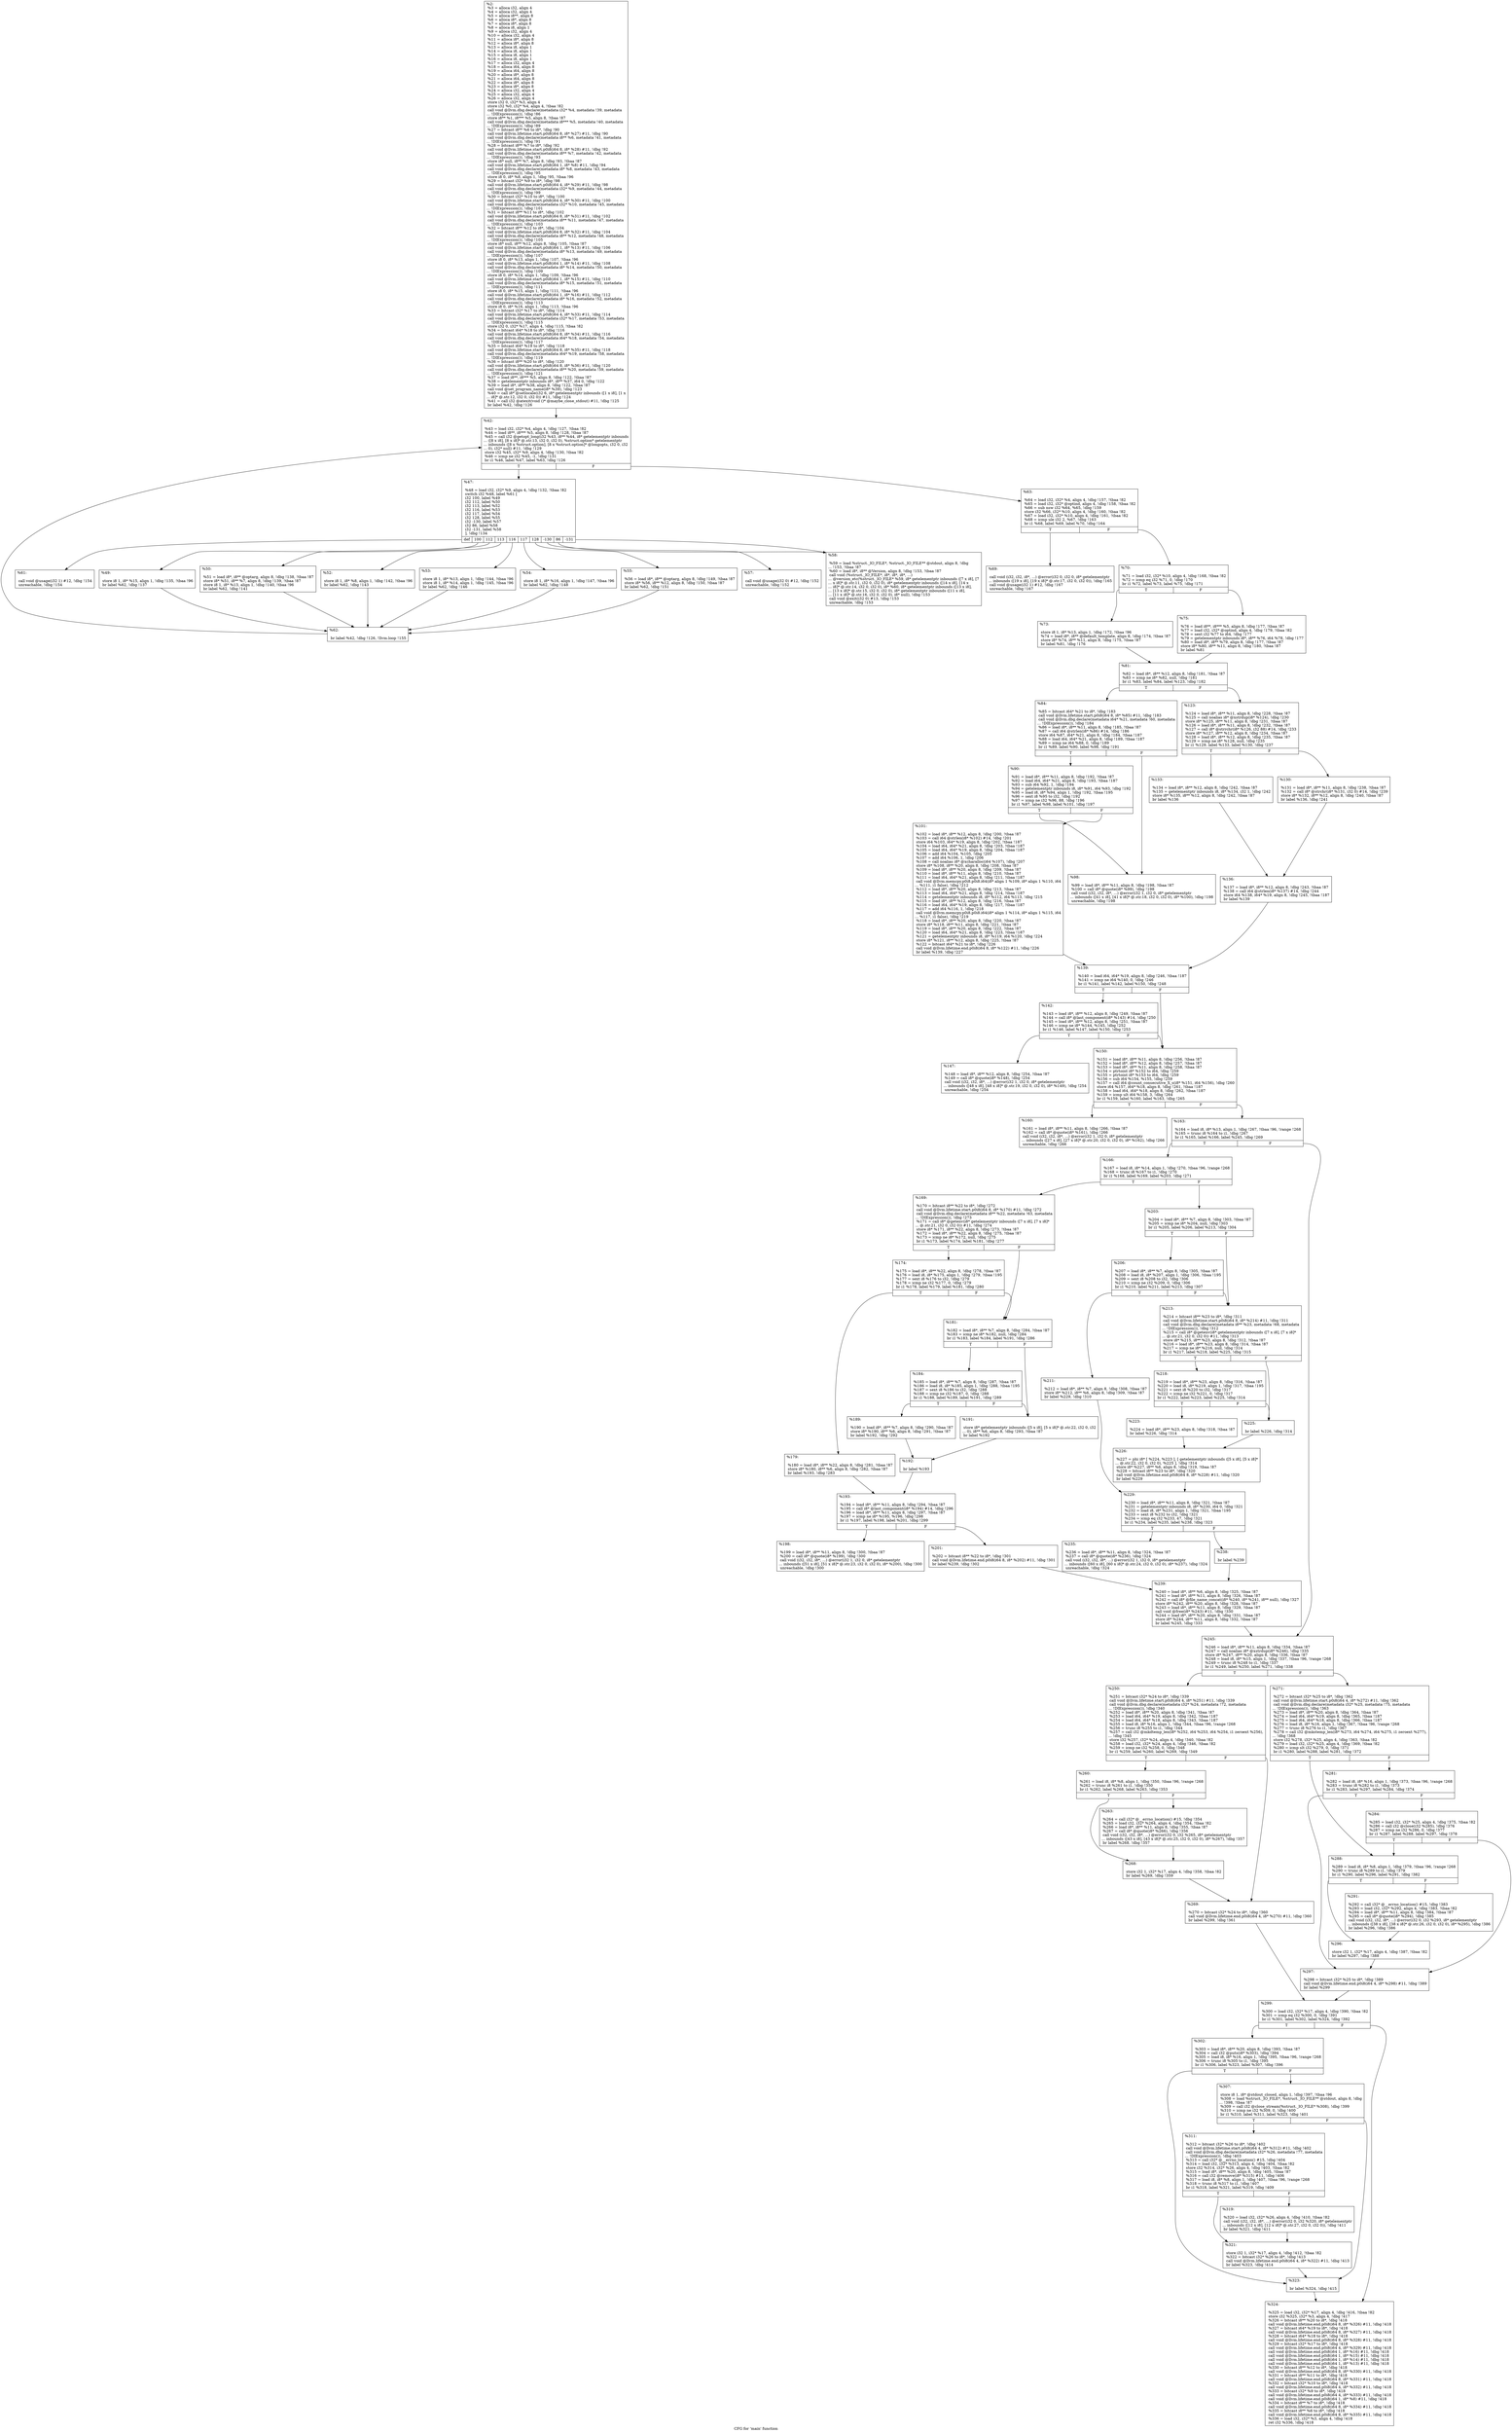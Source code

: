 digraph "CFG for 'main' function" {
	label="CFG for 'main' function";

	Node0x1656ed0 [shape=record,label="{%2:\l  %3 = alloca i32, align 4\l  %4 = alloca i32, align 4\l  %5 = alloca i8**, align 8\l  %6 = alloca i8*, align 8\l  %7 = alloca i8*, align 8\l  %8 = alloca i8, align 1\l  %9 = alloca i32, align 4\l  %10 = alloca i32, align 4\l  %11 = alloca i8*, align 8\l  %12 = alloca i8*, align 8\l  %13 = alloca i8, align 1\l  %14 = alloca i8, align 1\l  %15 = alloca i8, align 1\l  %16 = alloca i8, align 1\l  %17 = alloca i32, align 4\l  %18 = alloca i64, align 8\l  %19 = alloca i64, align 8\l  %20 = alloca i8*, align 8\l  %21 = alloca i64, align 8\l  %22 = alloca i8*, align 8\l  %23 = alloca i8*, align 8\l  %24 = alloca i32, align 4\l  %25 = alloca i32, align 4\l  %26 = alloca i32, align 4\l  store i32 0, i32* %3, align 4\l  store i32 %0, i32* %4, align 4, !tbaa !82\l  call void @llvm.dbg.declare(metadata i32* %4, metadata !39, metadata\l... !DIExpression()), !dbg !86\l  store i8** %1, i8*** %5, align 8, !tbaa !87\l  call void @llvm.dbg.declare(metadata i8*** %5, metadata !40, metadata\l... !DIExpression()), !dbg !89\l  %27 = bitcast i8** %6 to i8*, !dbg !90\l  call void @llvm.lifetime.start.p0i8(i64 8, i8* %27) #11, !dbg !90\l  call void @llvm.dbg.declare(metadata i8** %6, metadata !41, metadata\l... !DIExpression()), !dbg !91\l  %28 = bitcast i8** %7 to i8*, !dbg !92\l  call void @llvm.lifetime.start.p0i8(i64 8, i8* %28) #11, !dbg !92\l  call void @llvm.dbg.declare(metadata i8** %7, metadata !42, metadata\l... !DIExpression()), !dbg !93\l  store i8* null, i8** %7, align 8, !dbg !93, !tbaa !87\l  call void @llvm.lifetime.start.p0i8(i64 1, i8* %8) #11, !dbg !94\l  call void @llvm.dbg.declare(metadata i8* %8, metadata !43, metadata\l... !DIExpression()), !dbg !95\l  store i8 0, i8* %8, align 1, !dbg !95, !tbaa !96\l  %29 = bitcast i32* %9 to i8*, !dbg !98\l  call void @llvm.lifetime.start.p0i8(i64 4, i8* %29) #11, !dbg !98\l  call void @llvm.dbg.declare(metadata i32* %9, metadata !44, metadata\l... !DIExpression()), !dbg !99\l  %30 = bitcast i32* %10 to i8*, !dbg !100\l  call void @llvm.lifetime.start.p0i8(i64 4, i8* %30) #11, !dbg !100\l  call void @llvm.dbg.declare(metadata i32* %10, metadata !45, metadata\l... !DIExpression()), !dbg !101\l  %31 = bitcast i8** %11 to i8*, !dbg !102\l  call void @llvm.lifetime.start.p0i8(i64 8, i8* %31) #11, !dbg !102\l  call void @llvm.dbg.declare(metadata i8** %11, metadata !47, metadata\l... !DIExpression()), !dbg !103\l  %32 = bitcast i8** %12 to i8*, !dbg !104\l  call void @llvm.lifetime.start.p0i8(i64 8, i8* %32) #11, !dbg !104\l  call void @llvm.dbg.declare(metadata i8** %12, metadata !48, metadata\l... !DIExpression()), !dbg !105\l  store i8* null, i8** %12, align 8, !dbg !105, !tbaa !87\l  call void @llvm.lifetime.start.p0i8(i64 1, i8* %13) #11, !dbg !106\l  call void @llvm.dbg.declare(metadata i8* %13, metadata !49, metadata\l... !DIExpression()), !dbg !107\l  store i8 0, i8* %13, align 1, !dbg !107, !tbaa !96\l  call void @llvm.lifetime.start.p0i8(i64 1, i8* %14) #11, !dbg !108\l  call void @llvm.dbg.declare(metadata i8* %14, metadata !50, metadata\l... !DIExpression()), !dbg !109\l  store i8 0, i8* %14, align 1, !dbg !109, !tbaa !96\l  call void @llvm.lifetime.start.p0i8(i64 1, i8* %15) #11, !dbg !110\l  call void @llvm.dbg.declare(metadata i8* %15, metadata !51, metadata\l... !DIExpression()), !dbg !111\l  store i8 0, i8* %15, align 1, !dbg !111, !tbaa !96\l  call void @llvm.lifetime.start.p0i8(i64 1, i8* %16) #11, !dbg !112\l  call void @llvm.dbg.declare(metadata i8* %16, metadata !52, metadata\l... !DIExpression()), !dbg !113\l  store i8 0, i8* %16, align 1, !dbg !113, !tbaa !96\l  %33 = bitcast i32* %17 to i8*, !dbg !114\l  call void @llvm.lifetime.start.p0i8(i64 4, i8* %33) #11, !dbg !114\l  call void @llvm.dbg.declare(metadata i32* %17, metadata !53, metadata\l... !DIExpression()), !dbg !115\l  store i32 0, i32* %17, align 4, !dbg !115, !tbaa !82\l  %34 = bitcast i64* %18 to i8*, !dbg !116\l  call void @llvm.lifetime.start.p0i8(i64 8, i8* %34) #11, !dbg !116\l  call void @llvm.dbg.declare(metadata i64* %18, metadata !54, metadata\l... !DIExpression()), !dbg !117\l  %35 = bitcast i64* %19 to i8*, !dbg !118\l  call void @llvm.lifetime.start.p0i8(i64 8, i8* %35) #11, !dbg !118\l  call void @llvm.dbg.declare(metadata i64* %19, metadata !58, metadata\l... !DIExpression()), !dbg !119\l  %36 = bitcast i8** %20 to i8*, !dbg !120\l  call void @llvm.lifetime.start.p0i8(i64 8, i8* %36) #11, !dbg !120\l  call void @llvm.dbg.declare(metadata i8** %20, metadata !59, metadata\l... !DIExpression()), !dbg !121\l  %37 = load i8**, i8*** %5, align 8, !dbg !122, !tbaa !87\l  %38 = getelementptr inbounds i8*, i8** %37, i64 0, !dbg !122\l  %39 = load i8*, i8** %38, align 8, !dbg !122, !tbaa !87\l  call void @set_program_name(i8* %39), !dbg !123\l  %40 = call i8* @setlocale(i32 6, i8* getelementptr inbounds ([1 x i8], [1 x\l... i8]* @.str.12, i32 0, i32 0)) #11, !dbg !124\l  %41 = call i32 @atexit(void ()* @maybe_close_stdout) #11, !dbg !125\l  br label %42, !dbg !126\l}"];
	Node0x1656ed0 -> Node0x16571a0;
	Node0x16571a0 [shape=record,label="{%42:\l\l  %43 = load i32, i32* %4, align 4, !dbg !127, !tbaa !82\l  %44 = load i8**, i8*** %5, align 8, !dbg !128, !tbaa !87\l  %45 = call i32 @getopt_long(i32 %43, i8** %44, i8* getelementptr inbounds\l... ([8 x i8], [8 x i8]* @.str.13, i32 0, i32 0), %struct.option* getelementptr\l... inbounds ([8 x %struct.option], [8 x %struct.option]* @longopts, i32 0, i32\l... 0), i32* null) #11, !dbg !129\l  store i32 %45, i32* %9, align 4, !dbg !130, !tbaa !82\l  %46 = icmp ne i32 %45, -1, !dbg !131\l  br i1 %46, label %47, label %63, !dbg !126\l|{<s0>T|<s1>F}}"];
	Node0x16571a0:s0 -> Node0x16571f0;
	Node0x16571a0:s1 -> Node0x1657560;
	Node0x16571f0 [shape=record,label="{%47:\l\l  %48 = load i32, i32* %9, align 4, !dbg !132, !tbaa !82\l  switch i32 %48, label %61 [\l    i32 100, label %49\l    i32 112, label %50\l    i32 113, label %52\l    i32 116, label %53\l    i32 117, label %54\l    i32 128, label %55\l    i32 -130, label %57\l    i32 86, label %58\l    i32 -131, label %58\l  ], !dbg !134\l|{<s0>def|<s1>100|<s2>112|<s3>113|<s4>116|<s5>117|<s6>128|<s7>-130|<s8>86|<s9>-131}}"];
	Node0x16571f0:s0 -> Node0x16574c0;
	Node0x16571f0:s1 -> Node0x1657240;
	Node0x16571f0:s2 -> Node0x1657290;
	Node0x16571f0:s3 -> Node0x16572e0;
	Node0x16571f0:s4 -> Node0x1657330;
	Node0x16571f0:s5 -> Node0x1657380;
	Node0x16571f0:s6 -> Node0x16573d0;
	Node0x16571f0:s7 -> Node0x1657420;
	Node0x16571f0:s8 -> Node0x1657470;
	Node0x16571f0:s9 -> Node0x1657470;
	Node0x1657240 [shape=record,label="{%49:\l\l  store i8 1, i8* %15, align 1, !dbg !135, !tbaa !96\l  br label %62, !dbg !137\l}"];
	Node0x1657240 -> Node0x1657510;
	Node0x1657290 [shape=record,label="{%50:\l\l  %51 = load i8*, i8** @optarg, align 8, !dbg !138, !tbaa !87\l  store i8* %51, i8** %7, align 8, !dbg !139, !tbaa !87\l  store i8 1, i8* %13, align 1, !dbg !140, !tbaa !96\l  br label %62, !dbg !141\l}"];
	Node0x1657290 -> Node0x1657510;
	Node0x16572e0 [shape=record,label="{%52:\l\l  store i8 1, i8* %8, align 1, !dbg !142, !tbaa !96\l  br label %62, !dbg !143\l}"];
	Node0x16572e0 -> Node0x1657510;
	Node0x1657330 [shape=record,label="{%53:\l\l  store i8 1, i8* %13, align 1, !dbg !144, !tbaa !96\l  store i8 1, i8* %14, align 1, !dbg !145, !tbaa !96\l  br label %62, !dbg !146\l}"];
	Node0x1657330 -> Node0x1657510;
	Node0x1657380 [shape=record,label="{%54:\l\l  store i8 1, i8* %16, align 1, !dbg !147, !tbaa !96\l  br label %62, !dbg !148\l}"];
	Node0x1657380 -> Node0x1657510;
	Node0x16573d0 [shape=record,label="{%55:\l\l  %56 = load i8*, i8** @optarg, align 8, !dbg !149, !tbaa !87\l  store i8* %56, i8** %12, align 8, !dbg !150, !tbaa !87\l  br label %62, !dbg !151\l}"];
	Node0x16573d0 -> Node0x1657510;
	Node0x1657420 [shape=record,label="{%57:\l\l  call void @usage(i32 0) #12, !dbg !152\l  unreachable, !dbg !152\l}"];
	Node0x1657470 [shape=record,label="{%58:\l\l  %59 = load %struct._IO_FILE*, %struct._IO_FILE** @stdout, align 8, !dbg\l... !153, !tbaa !87\l  %60 = load i8*, i8** @Version, align 8, !dbg !153, !tbaa !87\l  call void (%struct._IO_FILE*, i8*, i8*, i8*, ...)\l... @version_etc(%struct._IO_FILE* %59, i8* getelementptr inbounds ([7 x i8], [7\l... x i8]* @.str.11, i32 0, i32 0), i8* getelementptr inbounds ([14 x i8], [14 x\l... i8]* @.str.14, i32 0, i32 0), i8* %60, i8* getelementptr inbounds ([13 x i8],\l... [13 x i8]* @.str.15, i32 0, i32 0), i8* getelementptr inbounds ([11 x i8],\l... [11 x i8]* @.str.16, i32 0, i32 0), i8* null), !dbg !153\l  call void @exit(i32 0) #13, !dbg !153\l  unreachable, !dbg !153\l}"];
	Node0x16574c0 [shape=record,label="{%61:\l\l  call void @usage(i32 1) #12, !dbg !154\l  unreachable, !dbg !154\l}"];
	Node0x1657510 [shape=record,label="{%62:\l\l  br label %42, !dbg !126, !llvm.loop !155\l}"];
	Node0x1657510 -> Node0x16571a0;
	Node0x1657560 [shape=record,label="{%63:\l\l  %64 = load i32, i32* %4, align 4, !dbg !157, !tbaa !82\l  %65 = load i32, i32* @optind, align 4, !dbg !158, !tbaa !82\l  %66 = sub nsw i32 %64, %65, !dbg !159\l  store i32 %66, i32* %10, align 4, !dbg !160, !tbaa !82\l  %67 = load i32, i32* %10, align 4, !dbg !161, !tbaa !82\l  %68 = icmp ule i32 2, %67, !dbg !163\l  br i1 %68, label %69, label %70, !dbg !164\l|{<s0>T|<s1>F}}"];
	Node0x1657560:s0 -> Node0x16575b0;
	Node0x1657560:s1 -> Node0x1657600;
	Node0x16575b0 [shape=record,label="{%69:\l\l  call void (i32, i32, i8*, ...) @error(i32 0, i32 0, i8* getelementptr\l... inbounds ([19 x i8], [19 x i8]* @.str.17, i32 0, i32 0)), !dbg !165\l  call void @usage(i32 1) #12, !dbg !167\l  unreachable, !dbg !167\l}"];
	Node0x1657600 [shape=record,label="{%70:\l\l  %71 = load i32, i32* %10, align 4, !dbg !168, !tbaa !82\l  %72 = icmp eq i32 %71, 0, !dbg !170\l  br i1 %72, label %73, label %75, !dbg !171\l|{<s0>T|<s1>F}}"];
	Node0x1657600:s0 -> Node0x1657650;
	Node0x1657600:s1 -> Node0x16576a0;
	Node0x1657650 [shape=record,label="{%73:\l\l  store i8 1, i8* %13, align 1, !dbg !172, !tbaa !96\l  %74 = load i8*, i8** @default_template, align 8, !dbg !174, !tbaa !87\l  store i8* %74, i8** %11, align 8, !dbg !175, !tbaa !87\l  br label %81, !dbg !176\l}"];
	Node0x1657650 -> Node0x16576f0;
	Node0x16576a0 [shape=record,label="{%75:\l\l  %76 = load i8**, i8*** %5, align 8, !dbg !177, !tbaa !87\l  %77 = load i32, i32* @optind, align 4, !dbg !179, !tbaa !82\l  %78 = sext i32 %77 to i64, !dbg !177\l  %79 = getelementptr inbounds i8*, i8** %76, i64 %78, !dbg !177\l  %80 = load i8*, i8** %79, align 8, !dbg !177, !tbaa !87\l  store i8* %80, i8** %11, align 8, !dbg !180, !tbaa !87\l  br label %81\l}"];
	Node0x16576a0 -> Node0x16576f0;
	Node0x16576f0 [shape=record,label="{%81:\l\l  %82 = load i8*, i8** %12, align 8, !dbg !181, !tbaa !87\l  %83 = icmp ne i8* %82, null, !dbg !181\l  br i1 %83, label %84, label %123, !dbg !182\l|{<s0>T|<s1>F}}"];
	Node0x16576f0:s0 -> Node0x1657740;
	Node0x16576f0:s1 -> Node0x1657880;
	Node0x1657740 [shape=record,label="{%84:\l\l  %85 = bitcast i64* %21 to i8*, !dbg !183\l  call void @llvm.lifetime.start.p0i8(i64 8, i8* %85) #11, !dbg !183\l  call void @llvm.dbg.declare(metadata i64* %21, metadata !60, metadata\l... !DIExpression()), !dbg !184\l  %86 = load i8*, i8** %11, align 8, !dbg !185, !tbaa !87\l  %87 = call i64 @strlen(i8* %86) #14, !dbg !186\l  store i64 %87, i64* %21, align 8, !dbg !184, !tbaa !187\l  %88 = load i64, i64* %21, align 8, !dbg !189, !tbaa !187\l  %89 = icmp ne i64 %88, 0, !dbg !189\l  br i1 %89, label %90, label %98, !dbg !191\l|{<s0>T|<s1>F}}"];
	Node0x1657740:s0 -> Node0x1657790;
	Node0x1657740:s1 -> Node0x16577e0;
	Node0x1657790 [shape=record,label="{%90:\l\l  %91 = load i8*, i8** %11, align 8, !dbg !192, !tbaa !87\l  %92 = load i64, i64* %21, align 8, !dbg !193, !tbaa !187\l  %93 = sub i64 %92, 1, !dbg !194\l  %94 = getelementptr inbounds i8, i8* %91, i64 %93, !dbg !192\l  %95 = load i8, i8* %94, align 1, !dbg !192, !tbaa !195\l  %96 = sext i8 %95 to i32, !dbg !192\l  %97 = icmp ne i32 %96, 88, !dbg !196\l  br i1 %97, label %98, label %101, !dbg !197\l|{<s0>T|<s1>F}}"];
	Node0x1657790:s0 -> Node0x16577e0;
	Node0x1657790:s1 -> Node0x1657830;
	Node0x16577e0 [shape=record,label="{%98:\l\l  %99 = load i8*, i8** %11, align 8, !dbg !198, !tbaa !87\l  %100 = call i8* @quote(i8* %99), !dbg !198\l  call void (i32, i32, i8*, ...) @error(i32 1, i32 0, i8* getelementptr\l... inbounds ([41 x i8], [41 x i8]* @.str.18, i32 0, i32 0), i8* %100), !dbg !198\l  unreachable, !dbg !198\l}"];
	Node0x1657830 [shape=record,label="{%101:\l\l  %102 = load i8*, i8** %12, align 8, !dbg !200, !tbaa !87\l  %103 = call i64 @strlen(i8* %102) #14, !dbg !201\l  store i64 %103, i64* %19, align 8, !dbg !202, !tbaa !187\l  %104 = load i64, i64* %21, align 8, !dbg !203, !tbaa !187\l  %105 = load i64, i64* %19, align 8, !dbg !204, !tbaa !187\l  %106 = add i64 %104, %105, !dbg !205\l  %107 = add i64 %106, 1, !dbg !206\l  %108 = call noalias i8* @xcharalloc(i64 %107), !dbg !207\l  store i8* %108, i8** %20, align 8, !dbg !208, !tbaa !87\l  %109 = load i8*, i8** %20, align 8, !dbg !209, !tbaa !87\l  %110 = load i8*, i8** %11, align 8, !dbg !210, !tbaa !87\l  %111 = load i64, i64* %21, align 8, !dbg !211, !tbaa !187\l  call void @llvm.memcpy.p0i8.p0i8.i64(i8* align 1 %109, i8* align 1 %110, i64\l... %111, i1 false), !dbg !212\l  %112 = load i8*, i8** %20, align 8, !dbg !213, !tbaa !87\l  %113 = load i64, i64* %21, align 8, !dbg !214, !tbaa !187\l  %114 = getelementptr inbounds i8, i8* %112, i64 %113, !dbg !215\l  %115 = load i8*, i8** %12, align 8, !dbg !216, !tbaa !87\l  %116 = load i64, i64* %19, align 8, !dbg !217, !tbaa !187\l  %117 = add i64 %116, 1, !dbg !218\l  call void @llvm.memcpy.p0i8.p0i8.i64(i8* align 1 %114, i8* align 1 %115, i64\l... %117, i1 false), !dbg !219\l  %118 = load i8*, i8** %20, align 8, !dbg !220, !tbaa !87\l  store i8* %118, i8** %11, align 8, !dbg !221, !tbaa !87\l  %119 = load i8*, i8** %20, align 8, !dbg !222, !tbaa !87\l  %120 = load i64, i64* %21, align 8, !dbg !223, !tbaa !187\l  %121 = getelementptr inbounds i8, i8* %119, i64 %120, !dbg !224\l  store i8* %121, i8** %12, align 8, !dbg !225, !tbaa !87\l  %122 = bitcast i64* %21 to i8*, !dbg !226\l  call void @llvm.lifetime.end.p0i8(i64 8, i8* %122) #11, !dbg !226\l  br label %139, !dbg !227\l}"];
	Node0x1657830 -> Node0x16579c0;
	Node0x1657880 [shape=record,label="{%123:\l\l  %124 = load i8*, i8** %11, align 8, !dbg !228, !tbaa !87\l  %125 = call noalias i8* @xstrdup(i8* %124), !dbg !230\l  store i8* %125, i8** %11, align 8, !dbg !231, !tbaa !87\l  %126 = load i8*, i8** %11, align 8, !dbg !232, !tbaa !87\l  %127 = call i8* @strrchr(i8* %126, i32 88) #14, !dbg !233\l  store i8* %127, i8** %12, align 8, !dbg !234, !tbaa !87\l  %128 = load i8*, i8** %12, align 8, !dbg !235, !tbaa !87\l  %129 = icmp ne i8* %128, null, !dbg !235\l  br i1 %129, label %133, label %130, !dbg !237\l|{<s0>T|<s1>F}}"];
	Node0x1657880:s0 -> Node0x1657920;
	Node0x1657880:s1 -> Node0x16578d0;
	Node0x16578d0 [shape=record,label="{%130:\l\l  %131 = load i8*, i8** %11, align 8, !dbg !238, !tbaa !87\l  %132 = call i8* @strchr(i8* %131, i32 0) #14, !dbg !239\l  store i8* %132, i8** %12, align 8, !dbg !240, !tbaa !87\l  br label %136, !dbg !241\l}"];
	Node0x16578d0 -> Node0x1657970;
	Node0x1657920 [shape=record,label="{%133:\l\l  %134 = load i8*, i8** %12, align 8, !dbg !242, !tbaa !87\l  %135 = getelementptr inbounds i8, i8* %134, i32 1, !dbg !242\l  store i8* %135, i8** %12, align 8, !dbg !242, !tbaa !87\l  br label %136\l}"];
	Node0x1657920 -> Node0x1657970;
	Node0x1657970 [shape=record,label="{%136:\l\l  %137 = load i8*, i8** %12, align 8, !dbg !243, !tbaa !87\l  %138 = call i64 @strlen(i8* %137) #14, !dbg !244\l  store i64 %138, i64* %19, align 8, !dbg !245, !tbaa !187\l  br label %139\l}"];
	Node0x1657970 -> Node0x16579c0;
	Node0x16579c0 [shape=record,label="{%139:\l\l  %140 = load i64, i64* %19, align 8, !dbg !246, !tbaa !187\l  %141 = icmp ne i64 %140, 0, !dbg !246\l  br i1 %141, label %142, label %150, !dbg !248\l|{<s0>T|<s1>F}}"];
	Node0x16579c0:s0 -> Node0x1657a10;
	Node0x16579c0:s1 -> Node0x1657ab0;
	Node0x1657a10 [shape=record,label="{%142:\l\l  %143 = load i8*, i8** %12, align 8, !dbg !249, !tbaa !87\l  %144 = call i8* @last_component(i8* %143) #14, !dbg !250\l  %145 = load i8*, i8** %12, align 8, !dbg !251, !tbaa !87\l  %146 = icmp ne i8* %144, %145, !dbg !252\l  br i1 %146, label %147, label %150, !dbg !253\l|{<s0>T|<s1>F}}"];
	Node0x1657a10:s0 -> Node0x1657a60;
	Node0x1657a10:s1 -> Node0x1657ab0;
	Node0x1657a60 [shape=record,label="{%147:\l\l  %148 = load i8*, i8** %12, align 8, !dbg !254, !tbaa !87\l  %149 = call i8* @quote(i8* %148), !dbg !254\l  call void (i32, i32, i8*, ...) @error(i32 1, i32 0, i8* getelementptr\l... inbounds ([48 x i8], [48 x i8]* @.str.19, i32 0, i32 0), i8* %149), !dbg !254\l  unreachable, !dbg !254\l}"];
	Node0x1657ab0 [shape=record,label="{%150:\l\l  %151 = load i8*, i8** %11, align 8, !dbg !256, !tbaa !87\l  %152 = load i8*, i8** %12, align 8, !dbg !257, !tbaa !87\l  %153 = load i8*, i8** %11, align 8, !dbg !258, !tbaa !87\l  %154 = ptrtoint i8* %152 to i64, !dbg !259\l  %155 = ptrtoint i8* %153 to i64, !dbg !259\l  %156 = sub i64 %154, %155, !dbg !259\l  %157 = call i64 @count_consecutive_X_s(i8* %151, i64 %156), !dbg !260\l  store i64 %157, i64* %18, align 8, !dbg !261, !tbaa !187\l  %158 = load i64, i64* %18, align 8, !dbg !262, !tbaa !187\l  %159 = icmp ult i64 %158, 3, !dbg !264\l  br i1 %159, label %160, label %163, !dbg !265\l|{<s0>T|<s1>F}}"];
	Node0x1657ab0:s0 -> Node0x1657b00;
	Node0x1657ab0:s1 -> Node0x1657b50;
	Node0x1657b00 [shape=record,label="{%160:\l\l  %161 = load i8*, i8** %11, align 8, !dbg !266, !tbaa !87\l  %162 = call i8* @quote(i8* %161), !dbg !266\l  call void (i32, i32, i8*, ...) @error(i32 1, i32 0, i8* getelementptr\l... inbounds ([27 x i8], [27 x i8]* @.str.20, i32 0, i32 0), i8* %162), !dbg !266\l  unreachable, !dbg !266\l}"];
	Node0x1657b50 [shape=record,label="{%163:\l\l  %164 = load i8, i8* %13, align 1, !dbg !267, !tbaa !96, !range !268\l  %165 = trunc i8 %164 to i1, !dbg !267\l  br i1 %165, label %166, label %245, !dbg !269\l|{<s0>T|<s1>F}}"];
	Node0x1657b50:s0 -> Node0x1657ba0;
	Node0x1657b50:s1 -> Node0x1658320;
	Node0x1657ba0 [shape=record,label="{%166:\l\l  %167 = load i8, i8* %14, align 1, !dbg !270, !tbaa !96, !range !268\l  %168 = trunc i8 %167 to i1, !dbg !270\l  br i1 %168, label %169, label %203, !dbg !271\l|{<s0>T|<s1>F}}"];
	Node0x1657ba0:s0 -> Node0x1657bf0;
	Node0x1657ba0:s1 -> Node0x1657f60;
	Node0x1657bf0 [shape=record,label="{%169:\l\l  %170 = bitcast i8** %22 to i8*, !dbg !272\l  call void @llvm.lifetime.start.p0i8(i64 8, i8* %170) #11, !dbg !272\l  call void @llvm.dbg.declare(metadata i8** %22, metadata !63, metadata\l... !DIExpression()), !dbg !273\l  %171 = call i8* @getenv(i8* getelementptr inbounds ([7 x i8], [7 x i8]*\l... @.str.21, i32 0, i32 0)) #11, !dbg !274\l  store i8* %171, i8** %22, align 8, !dbg !273, !tbaa !87\l  %172 = load i8*, i8** %22, align 8, !dbg !275, !tbaa !87\l  %173 = icmp ne i8* %172, null, !dbg !275\l  br i1 %173, label %174, label %181, !dbg !277\l|{<s0>T|<s1>F}}"];
	Node0x1657bf0:s0 -> Node0x1657c40;
	Node0x1657bf0:s1 -> Node0x1657ce0;
	Node0x1657c40 [shape=record,label="{%174:\l\l  %175 = load i8*, i8** %22, align 8, !dbg !278, !tbaa !87\l  %176 = load i8, i8* %175, align 1, !dbg !279, !tbaa !195\l  %177 = sext i8 %176 to i32, !dbg !279\l  %178 = icmp ne i32 %177, 0, !dbg !279\l  br i1 %178, label %179, label %181, !dbg !280\l|{<s0>T|<s1>F}}"];
	Node0x1657c40:s0 -> Node0x1657c90;
	Node0x1657c40:s1 -> Node0x1657ce0;
	Node0x1657c90 [shape=record,label="{%179:\l\l  %180 = load i8*, i8** %22, align 8, !dbg !281, !tbaa !87\l  store i8* %180, i8** %6, align 8, !dbg !282, !tbaa !87\l  br label %193, !dbg !283\l}"];
	Node0x1657c90 -> Node0x1657e70;
	Node0x1657ce0 [shape=record,label="{%181:\l\l  %182 = load i8*, i8** %7, align 8, !dbg !284, !tbaa !87\l  %183 = icmp ne i8* %182, null, !dbg !284\l  br i1 %183, label %184, label %191, !dbg !286\l|{<s0>T|<s1>F}}"];
	Node0x1657ce0:s0 -> Node0x1657d30;
	Node0x1657ce0:s1 -> Node0x1657dd0;
	Node0x1657d30 [shape=record,label="{%184:\l\l  %185 = load i8*, i8** %7, align 8, !dbg !287, !tbaa !87\l  %186 = load i8, i8* %185, align 1, !dbg !288, !tbaa !195\l  %187 = sext i8 %186 to i32, !dbg !288\l  %188 = icmp ne i32 %187, 0, !dbg !288\l  br i1 %188, label %189, label %191, !dbg !289\l|{<s0>T|<s1>F}}"];
	Node0x1657d30:s0 -> Node0x1657d80;
	Node0x1657d30:s1 -> Node0x1657dd0;
	Node0x1657d80 [shape=record,label="{%189:\l\l  %190 = load i8*, i8** %7, align 8, !dbg !290, !tbaa !87\l  store i8* %190, i8** %6, align 8, !dbg !291, !tbaa !87\l  br label %192, !dbg !292\l}"];
	Node0x1657d80 -> Node0x1657e20;
	Node0x1657dd0 [shape=record,label="{%191:\l\l  store i8* getelementptr inbounds ([5 x i8], [5 x i8]* @.str.22, i32 0, i32\l... 0), i8** %6, align 8, !dbg !293, !tbaa !87\l  br label %192\l}"];
	Node0x1657dd0 -> Node0x1657e20;
	Node0x1657e20 [shape=record,label="{%192:\l\l  br label %193\l}"];
	Node0x1657e20 -> Node0x1657e70;
	Node0x1657e70 [shape=record,label="{%193:\l\l  %194 = load i8*, i8** %11, align 8, !dbg !294, !tbaa !87\l  %195 = call i8* @last_component(i8* %194) #14, !dbg !296\l  %196 = load i8*, i8** %11, align 8, !dbg !297, !tbaa !87\l  %197 = icmp ne i8* %195, %196, !dbg !298\l  br i1 %197, label %198, label %201, !dbg !299\l|{<s0>T|<s1>F}}"];
	Node0x1657e70:s0 -> Node0x1657ec0;
	Node0x1657e70:s1 -> Node0x1657f10;
	Node0x1657ec0 [shape=record,label="{%198:\l\l  %199 = load i8*, i8** %11, align 8, !dbg !300, !tbaa !87\l  %200 = call i8* @quote(i8* %199), !dbg !300\l  call void (i32, i32, i8*, ...) @error(i32 1, i32 0, i8* getelementptr\l... inbounds ([51 x i8], [51 x i8]* @.str.23, i32 0, i32 0), i8* %200), !dbg !300\l  unreachable, !dbg !300\l}"];
	Node0x1657f10 [shape=record,label="{%201:\l\l  %202 = bitcast i8** %22 to i8*, !dbg !301\l  call void @llvm.lifetime.end.p0i8(i64 8, i8* %202) #11, !dbg !301\l  br label %239, !dbg !302\l}"];
	Node0x1657f10 -> Node0x16582d0;
	Node0x1657f60 [shape=record,label="{%203:\l\l  %204 = load i8*, i8** %7, align 8, !dbg !303, !tbaa !87\l  %205 = icmp ne i8* %204, null, !dbg !303\l  br i1 %205, label %206, label %213, !dbg !304\l|{<s0>T|<s1>F}}"];
	Node0x1657f60:s0 -> Node0x1657fb0;
	Node0x1657f60:s1 -> Node0x1658050;
	Node0x1657fb0 [shape=record,label="{%206:\l\l  %207 = load i8*, i8** %7, align 8, !dbg !305, !tbaa !87\l  %208 = load i8, i8* %207, align 1, !dbg !306, !tbaa !195\l  %209 = sext i8 %208 to i32, !dbg !306\l  %210 = icmp ne i32 %209, 0, !dbg !306\l  br i1 %210, label %211, label %213, !dbg !307\l|{<s0>T|<s1>F}}"];
	Node0x1657fb0:s0 -> Node0x1658000;
	Node0x1657fb0:s1 -> Node0x1658050;
	Node0x1658000 [shape=record,label="{%211:\l\l  %212 = load i8*, i8** %7, align 8, !dbg !308, !tbaa !87\l  store i8* %212, i8** %6, align 8, !dbg !309, !tbaa !87\l  br label %229, !dbg !310\l}"];
	Node0x1658000 -> Node0x16581e0;
	Node0x1658050 [shape=record,label="{%213:\l\l  %214 = bitcast i8** %23 to i8*, !dbg !311\l  call void @llvm.lifetime.start.p0i8(i64 8, i8* %214) #11, !dbg !311\l  call void @llvm.dbg.declare(metadata i8** %23, metadata !68, metadata\l... !DIExpression()), !dbg !312\l  %215 = call i8* @getenv(i8* getelementptr inbounds ([7 x i8], [7 x i8]*\l... @.str.21, i32 0, i32 0)) #11, !dbg !313\l  store i8* %215, i8** %23, align 8, !dbg !312, !tbaa !87\l  %216 = load i8*, i8** %23, align 8, !dbg !314, !tbaa !87\l  %217 = icmp ne i8* %216, null, !dbg !314\l  br i1 %217, label %218, label %225, !dbg !315\l|{<s0>T|<s1>F}}"];
	Node0x1658050:s0 -> Node0x16580a0;
	Node0x1658050:s1 -> Node0x1658140;
	Node0x16580a0 [shape=record,label="{%218:\l\l  %219 = load i8*, i8** %23, align 8, !dbg !316, !tbaa !87\l  %220 = load i8, i8* %219, align 1, !dbg !317, !tbaa !195\l  %221 = sext i8 %220 to i32, !dbg !317\l  %222 = icmp ne i32 %221, 0, !dbg !317\l  br i1 %222, label %223, label %225, !dbg !314\l|{<s0>T|<s1>F}}"];
	Node0x16580a0:s0 -> Node0x16580f0;
	Node0x16580a0:s1 -> Node0x1658140;
	Node0x16580f0 [shape=record,label="{%223:\l\l  %224 = load i8*, i8** %23, align 8, !dbg !318, !tbaa !87\l  br label %226, !dbg !314\l}"];
	Node0x16580f0 -> Node0x1658190;
	Node0x1658140 [shape=record,label="{%225:\l\l  br label %226, !dbg !314\l}"];
	Node0x1658140 -> Node0x1658190;
	Node0x1658190 [shape=record,label="{%226:\l\l  %227 = phi i8* [ %224, %223 ], [ getelementptr inbounds ([5 x i8], [5 x i8]*\l... @.str.22, i32 0, i32 0), %225 ], !dbg !314\l  store i8* %227, i8** %6, align 8, !dbg !319, !tbaa !87\l  %228 = bitcast i8** %23 to i8*, !dbg !320\l  call void @llvm.lifetime.end.p0i8(i64 8, i8* %228) #11, !dbg !320\l  br label %229\l}"];
	Node0x1658190 -> Node0x16581e0;
	Node0x16581e0 [shape=record,label="{%229:\l\l  %230 = load i8*, i8** %11, align 8, !dbg !321, !tbaa !87\l  %231 = getelementptr inbounds i8, i8* %230, i64 0, !dbg !321\l  %232 = load i8, i8* %231, align 1, !dbg !321, !tbaa !195\l  %233 = sext i8 %232 to i32, !dbg !321\l  %234 = icmp eq i32 %233, 47, !dbg !321\l  br i1 %234, label %235, label %238, !dbg !323\l|{<s0>T|<s1>F}}"];
	Node0x16581e0:s0 -> Node0x1658230;
	Node0x16581e0:s1 -> Node0x1658280;
	Node0x1658230 [shape=record,label="{%235:\l\l  %236 = load i8*, i8** %11, align 8, !dbg !324, !tbaa !87\l  %237 = call i8* @quote(i8* %236), !dbg !324\l  call void (i32, i32, i8*, ...) @error(i32 1, i32 0, i8* getelementptr\l... inbounds ([60 x i8], [60 x i8]* @.str.24, i32 0, i32 0), i8* %237), !dbg !324\l  unreachable, !dbg !324\l}"];
	Node0x1658280 [shape=record,label="{%238:\l\l  br label %239\l}"];
	Node0x1658280 -> Node0x16582d0;
	Node0x16582d0 [shape=record,label="{%239:\l\l  %240 = load i8*, i8** %6, align 8, !dbg !325, !tbaa !87\l  %241 = load i8*, i8** %11, align 8, !dbg !326, !tbaa !87\l  %242 = call i8* @file_name_concat(i8* %240, i8* %241, i8** null), !dbg !327\l  store i8* %242, i8** %20, align 8, !dbg !328, !tbaa !87\l  %243 = load i8*, i8** %11, align 8, !dbg !329, !tbaa !87\l  call void @free(i8* %243) #11, !dbg !330\l  %244 = load i8*, i8** %20, align 8, !dbg !331, !tbaa !87\l  store i8* %244, i8** %11, align 8, !dbg !332, !tbaa !87\l  br label %245, !dbg !333\l}"];
	Node0x16582d0 -> Node0x1658320;
	Node0x1658320 [shape=record,label="{%245:\l\l  %246 = load i8*, i8** %11, align 8, !dbg !334, !tbaa !87\l  %247 = call noalias i8* @xstrdup(i8* %246), !dbg !335\l  store i8* %247, i8** %20, align 8, !dbg !336, !tbaa !87\l  %248 = load i8, i8* %15, align 1, !dbg !337, !tbaa !96, !range !268\l  %249 = trunc i8 %248 to i1, !dbg !337\l  br i1 %249, label %250, label %271, !dbg !338\l|{<s0>T|<s1>F}}"];
	Node0x1658320:s0 -> Node0x1658370;
	Node0x1658320:s1 -> Node0x1658500;
	Node0x1658370 [shape=record,label="{%250:\l\l  %251 = bitcast i32* %24 to i8*, !dbg !339\l  call void @llvm.lifetime.start.p0i8(i64 4, i8* %251) #11, !dbg !339\l  call void @llvm.dbg.declare(metadata i32* %24, metadata !72, metadata\l... !DIExpression()), !dbg !340\l  %252 = load i8*, i8** %20, align 8, !dbg !341, !tbaa !87\l  %253 = load i64, i64* %19, align 8, !dbg !342, !tbaa !187\l  %254 = load i64, i64* %18, align 8, !dbg !343, !tbaa !187\l  %255 = load i8, i8* %16, align 1, !dbg !344, !tbaa !96, !range !268\l  %256 = trunc i8 %255 to i1, !dbg !344\l  %257 = call i32 @mkdtemp_len(i8* %252, i64 %253, i64 %254, i1 zeroext %256),\l... !dbg !345\l  store i32 %257, i32* %24, align 4, !dbg !340, !tbaa !82\l  %258 = load i32, i32* %24, align 4, !dbg !346, !tbaa !82\l  %259 = icmp ne i32 %258, 0, !dbg !348\l  br i1 %259, label %260, label %269, !dbg !349\l|{<s0>T|<s1>F}}"];
	Node0x1658370:s0 -> Node0x16583c0;
	Node0x1658370:s1 -> Node0x16584b0;
	Node0x16583c0 [shape=record,label="{%260:\l\l  %261 = load i8, i8* %8, align 1, !dbg !350, !tbaa !96, !range !268\l  %262 = trunc i8 %261 to i1, !dbg !350\l  br i1 %262, label %268, label %263, !dbg !353\l|{<s0>T|<s1>F}}"];
	Node0x16583c0:s0 -> Node0x1658460;
	Node0x16583c0:s1 -> Node0x1658410;
	Node0x1658410 [shape=record,label="{%263:\l\l  %264 = call i32* @__errno_location() #15, !dbg !354\l  %265 = load i32, i32* %264, align 4, !dbg !354, !tbaa !82\l  %266 = load i8*, i8** %11, align 8, !dbg !355, !tbaa !87\l  %267 = call i8* @quote(i8* %266), !dbg !356\l  call void (i32, i32, i8*, ...) @error(i32 0, i32 %265, i8* getelementptr\l... inbounds ([43 x i8], [43 x i8]* @.str.25, i32 0, i32 0), i8* %267), !dbg !357\l  br label %268, !dbg !357\l}"];
	Node0x1658410 -> Node0x1658460;
	Node0x1658460 [shape=record,label="{%268:\l\l  store i32 1, i32* %17, align 4, !dbg !358, !tbaa !82\l  br label %269, !dbg !359\l}"];
	Node0x1658460 -> Node0x16584b0;
	Node0x16584b0 [shape=record,label="{%269:\l\l  %270 = bitcast i32* %24 to i8*, !dbg !360\l  call void @llvm.lifetime.end.p0i8(i64 4, i8* %270) #11, !dbg !360\l  br label %299, !dbg !361\l}"];
	Node0x16584b0 -> Node0x1658730;
	Node0x1658500 [shape=record,label="{%271:\l\l  %272 = bitcast i32* %25 to i8*, !dbg !362\l  call void @llvm.lifetime.start.p0i8(i64 4, i8* %272) #11, !dbg !362\l  call void @llvm.dbg.declare(metadata i32* %25, metadata !75, metadata\l... !DIExpression()), !dbg !363\l  %273 = load i8*, i8** %20, align 8, !dbg !364, !tbaa !87\l  %274 = load i64, i64* %19, align 8, !dbg !365, !tbaa !187\l  %275 = load i64, i64* %18, align 8, !dbg !366, !tbaa !187\l  %276 = load i8, i8* %16, align 1, !dbg !367, !tbaa !96, !range !268\l  %277 = trunc i8 %276 to i1, !dbg !367\l  %278 = call i32 @mkstemp_len(i8* %273, i64 %274, i64 %275, i1 zeroext %277),\l... !dbg !368\l  store i32 %278, i32* %25, align 4, !dbg !363, !tbaa !82\l  %279 = load i32, i32* %25, align 4, !dbg !369, !tbaa !82\l  %280 = icmp slt i32 %279, 0, !dbg !371\l  br i1 %280, label %288, label %281, !dbg !372\l|{<s0>T|<s1>F}}"];
	Node0x1658500:s0 -> Node0x16585f0;
	Node0x1658500:s1 -> Node0x1658550;
	Node0x1658550 [shape=record,label="{%281:\l\l  %282 = load i8, i8* %16, align 1, !dbg !373, !tbaa !96, !range !268\l  %283 = trunc i8 %282 to i1, !dbg !373\l  br i1 %283, label %297, label %284, !dbg !374\l|{<s0>T|<s1>F}}"];
	Node0x1658550:s0 -> Node0x16586e0;
	Node0x1658550:s1 -> Node0x16585a0;
	Node0x16585a0 [shape=record,label="{%284:\l\l  %285 = load i32, i32* %25, align 4, !dbg !375, !tbaa !82\l  %286 = call i32 @close(i32 %285), !dbg !376\l  %287 = icmp ne i32 %286, 0, !dbg !377\l  br i1 %287, label %288, label %297, !dbg !378\l|{<s0>T|<s1>F}}"];
	Node0x16585a0:s0 -> Node0x16585f0;
	Node0x16585a0:s1 -> Node0x16586e0;
	Node0x16585f0 [shape=record,label="{%288:\l\l  %289 = load i8, i8* %8, align 1, !dbg !379, !tbaa !96, !range !268\l  %290 = trunc i8 %289 to i1, !dbg !379\l  br i1 %290, label %296, label %291, !dbg !382\l|{<s0>T|<s1>F}}"];
	Node0x16585f0:s0 -> Node0x1658690;
	Node0x16585f0:s1 -> Node0x1658640;
	Node0x1658640 [shape=record,label="{%291:\l\l  %292 = call i32* @__errno_location() #15, !dbg !383\l  %293 = load i32, i32* %292, align 4, !dbg !383, !tbaa !82\l  %294 = load i8*, i8** %11, align 8, !dbg !384, !tbaa !87\l  %295 = call i8* @quote(i8* %294), !dbg !385\l  call void (i32, i32, i8*, ...) @error(i32 0, i32 %293, i8* getelementptr\l... inbounds ([38 x i8], [38 x i8]* @.str.26, i32 0, i32 0), i8* %295), !dbg !386\l  br label %296, !dbg !386\l}"];
	Node0x1658640 -> Node0x1658690;
	Node0x1658690 [shape=record,label="{%296:\l\l  store i32 1, i32* %17, align 4, !dbg !387, !tbaa !82\l  br label %297, !dbg !388\l}"];
	Node0x1658690 -> Node0x16586e0;
	Node0x16586e0 [shape=record,label="{%297:\l\l  %298 = bitcast i32* %25 to i8*, !dbg !389\l  call void @llvm.lifetime.end.p0i8(i64 4, i8* %298) #11, !dbg !389\l  br label %299\l}"];
	Node0x16586e0 -> Node0x1658730;
	Node0x1658730 [shape=record,label="{%299:\l\l  %300 = load i32, i32* %17, align 4, !dbg !390, !tbaa !82\l  %301 = icmp eq i32 %300, 0, !dbg !391\l  br i1 %301, label %302, label %324, !dbg !392\l|{<s0>T|<s1>F}}"];
	Node0x1658730:s0 -> Node0x1658780;
	Node0x1658730:s1 -> Node0x1658960;
	Node0x1658780 [shape=record,label="{%302:\l\l  %303 = load i8*, i8** %20, align 8, !dbg !393, !tbaa !87\l  %304 = call i32 @puts(i8* %303), !dbg !394\l  %305 = load i8, i8* %16, align 1, !dbg !395, !tbaa !96, !range !268\l  %306 = trunc i8 %305 to i1, !dbg !395\l  br i1 %306, label %323, label %307, !dbg !396\l|{<s0>T|<s1>F}}"];
	Node0x1658780:s0 -> Node0x1658910;
	Node0x1658780:s1 -> Node0x16587d0;
	Node0x16587d0 [shape=record,label="{%307:\l\l  store i8 1, i8* @stdout_closed, align 1, !dbg !397, !tbaa !96\l  %308 = load %struct._IO_FILE*, %struct._IO_FILE** @stdout, align 8, !dbg\l... !398, !tbaa !87\l  %309 = call i32 @close_stream(%struct._IO_FILE* %308), !dbg !399\l  %310 = icmp ne i32 %309, 0, !dbg !400\l  br i1 %310, label %311, label %323, !dbg !401\l|{<s0>T|<s1>F}}"];
	Node0x16587d0:s0 -> Node0x1658820;
	Node0x16587d0:s1 -> Node0x1658910;
	Node0x1658820 [shape=record,label="{%311:\l\l  %312 = bitcast i32* %26 to i8*, !dbg !402\l  call void @llvm.lifetime.start.p0i8(i64 4, i8* %312) #11, !dbg !402\l  call void @llvm.dbg.declare(metadata i32* %26, metadata !77, metadata\l... !DIExpression()), !dbg !403\l  %313 = call i32* @__errno_location() #15, !dbg !404\l  %314 = load i32, i32* %313, align 4, !dbg !404, !tbaa !82\l  store i32 %314, i32* %26, align 4, !dbg !403, !tbaa !82\l  %315 = load i8*, i8** %20, align 8, !dbg !405, !tbaa !87\l  %316 = call i32 @remove(i8* %315) #11, !dbg !406\l  %317 = load i8, i8* %8, align 1, !dbg !407, !tbaa !96, !range !268\l  %318 = trunc i8 %317 to i1, !dbg !407\l  br i1 %318, label %321, label %319, !dbg !409\l|{<s0>T|<s1>F}}"];
	Node0x1658820:s0 -> Node0x16588c0;
	Node0x1658820:s1 -> Node0x1658870;
	Node0x1658870 [shape=record,label="{%319:\l\l  %320 = load i32, i32* %26, align 4, !dbg !410, !tbaa !82\l  call void (i32, i32, i8*, ...) @error(i32 0, i32 %320, i8* getelementptr\l... inbounds ([12 x i8], [12 x i8]* @.str.27, i32 0, i32 0)), !dbg !411\l  br label %321, !dbg !411\l}"];
	Node0x1658870 -> Node0x16588c0;
	Node0x16588c0 [shape=record,label="{%321:\l\l  store i32 1, i32* %17, align 4, !dbg !412, !tbaa !82\l  %322 = bitcast i32* %26 to i8*, !dbg !413\l  call void @llvm.lifetime.end.p0i8(i64 4, i8* %322) #11, !dbg !413\l  br label %323, !dbg !414\l}"];
	Node0x16588c0 -> Node0x1658910;
	Node0x1658910 [shape=record,label="{%323:\l\l  br label %324, !dbg !415\l}"];
	Node0x1658910 -> Node0x1658960;
	Node0x1658960 [shape=record,label="{%324:\l\l  %325 = load i32, i32* %17, align 4, !dbg !416, !tbaa !82\l  store i32 %325, i32* %3, align 4, !dbg !417\l  %326 = bitcast i8** %20 to i8*, !dbg !418\l  call void @llvm.lifetime.end.p0i8(i64 8, i8* %326) #11, !dbg !418\l  %327 = bitcast i64* %19 to i8*, !dbg !418\l  call void @llvm.lifetime.end.p0i8(i64 8, i8* %327) #11, !dbg !418\l  %328 = bitcast i64* %18 to i8*, !dbg !418\l  call void @llvm.lifetime.end.p0i8(i64 8, i8* %328) #11, !dbg !418\l  %329 = bitcast i32* %17 to i8*, !dbg !418\l  call void @llvm.lifetime.end.p0i8(i64 4, i8* %329) #11, !dbg !418\l  call void @llvm.lifetime.end.p0i8(i64 1, i8* %16) #11, !dbg !418\l  call void @llvm.lifetime.end.p0i8(i64 1, i8* %15) #11, !dbg !418\l  call void @llvm.lifetime.end.p0i8(i64 1, i8* %14) #11, !dbg !418\l  call void @llvm.lifetime.end.p0i8(i64 1, i8* %13) #11, !dbg !418\l  %330 = bitcast i8** %12 to i8*, !dbg !418\l  call void @llvm.lifetime.end.p0i8(i64 8, i8* %330) #11, !dbg !418\l  %331 = bitcast i8** %11 to i8*, !dbg !418\l  call void @llvm.lifetime.end.p0i8(i64 8, i8* %331) #11, !dbg !418\l  %332 = bitcast i32* %10 to i8*, !dbg !418\l  call void @llvm.lifetime.end.p0i8(i64 4, i8* %332) #11, !dbg !418\l  %333 = bitcast i32* %9 to i8*, !dbg !418\l  call void @llvm.lifetime.end.p0i8(i64 4, i8* %333) #11, !dbg !418\l  call void @llvm.lifetime.end.p0i8(i64 1, i8* %8) #11, !dbg !418\l  %334 = bitcast i8** %7 to i8*, !dbg !418\l  call void @llvm.lifetime.end.p0i8(i64 8, i8* %334) #11, !dbg !418\l  %335 = bitcast i8** %6 to i8*, !dbg !418\l  call void @llvm.lifetime.end.p0i8(i64 8, i8* %335) #11, !dbg !418\l  %336 = load i32, i32* %3, align 4, !dbg !418\l  ret i32 %336, !dbg !418\l}"];
}
